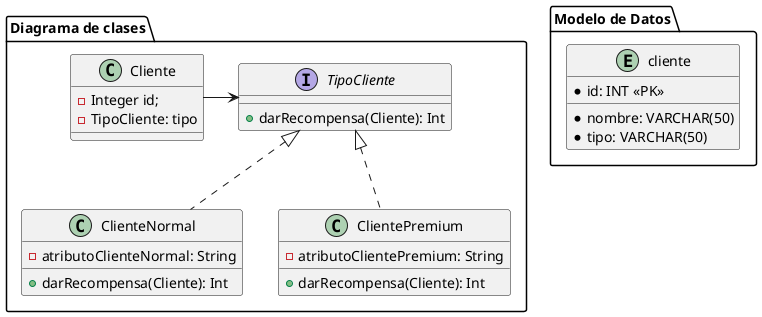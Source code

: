 

@startuml
package "Diagrama de clases" {

    class Cliente {
        -Integer id;
        -TipoCliente: tipo
    }

    Cliente --right> TipoCliente

    interface TipoCliente {
        +darRecompensa(Cliente): Int
    }

    class ClienteNormal  implements TipoCliente {
        -atributoClienteNormal: String
        +darRecompensa(Cliente): Int
    }
    class ClientePremium  implements TipoCliente {
        -atributoClientePremium: String
        +darRecompensa(Cliente): Int
    }
}


package "Modelo de Datos" {
    entity "cliente" as cliente {
        *id: INT <<PK>>
        *nombre: VARCHAR(50)
        *tipo: VARCHAR(50)
    }

}


@enduml

STEP 2 (HACER CLICK SOBRE EL CODIGO PARA RENDERIZAR EL DIAGRAMA)
@startuml
package "Diagrama de clases" {

    class Cliente {
        -Integer id;
        -TipoCliente: tipo
    }

    Cliente --right> TipoCliente

    abstract class TipoCliente {
        +darRecompensa(Cliente): Int
    }

    class ClienteNormal extends TipoCliente {
        -atributoClienteNormal: String
        +darRecompensa(Cliente): Int
    }
    class ClientePremium extends TipoCliente {
        -atributoClientePremium: String
        +darRecompensa(Cliente): Int
    }
}


package "Modelo de Datos" {
    entity "cliente" as cliente {
        +id: INT <PK>
        +nombre: VARCHAR(50)
        +tipo: VARCHAR(50)
    }

}


@enduml


